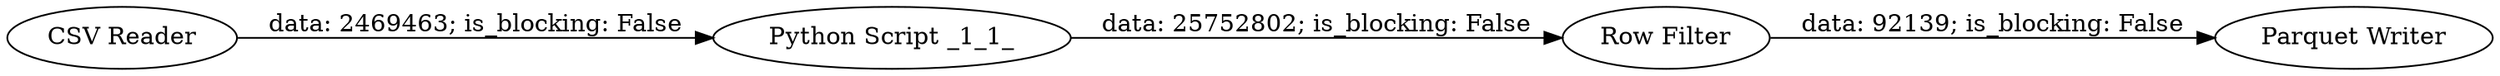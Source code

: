 digraph {
	"7176190601228819545_4" [label="Row Filter"]
	"7176190601228819545_2" [label="Python Script _1_1_"]
	"7176190601228819545_3" [label="Parquet Writer"]
	"7176190601228819545_1" [label="CSV Reader"]
	"7176190601228819545_2" -> "7176190601228819545_4" [label="data: 25752802; is_blocking: False"]
	"7176190601228819545_4" -> "7176190601228819545_3" [label="data: 92139; is_blocking: False"]
	"7176190601228819545_1" -> "7176190601228819545_2" [label="data: 2469463; is_blocking: False"]
	rankdir=LR
}
